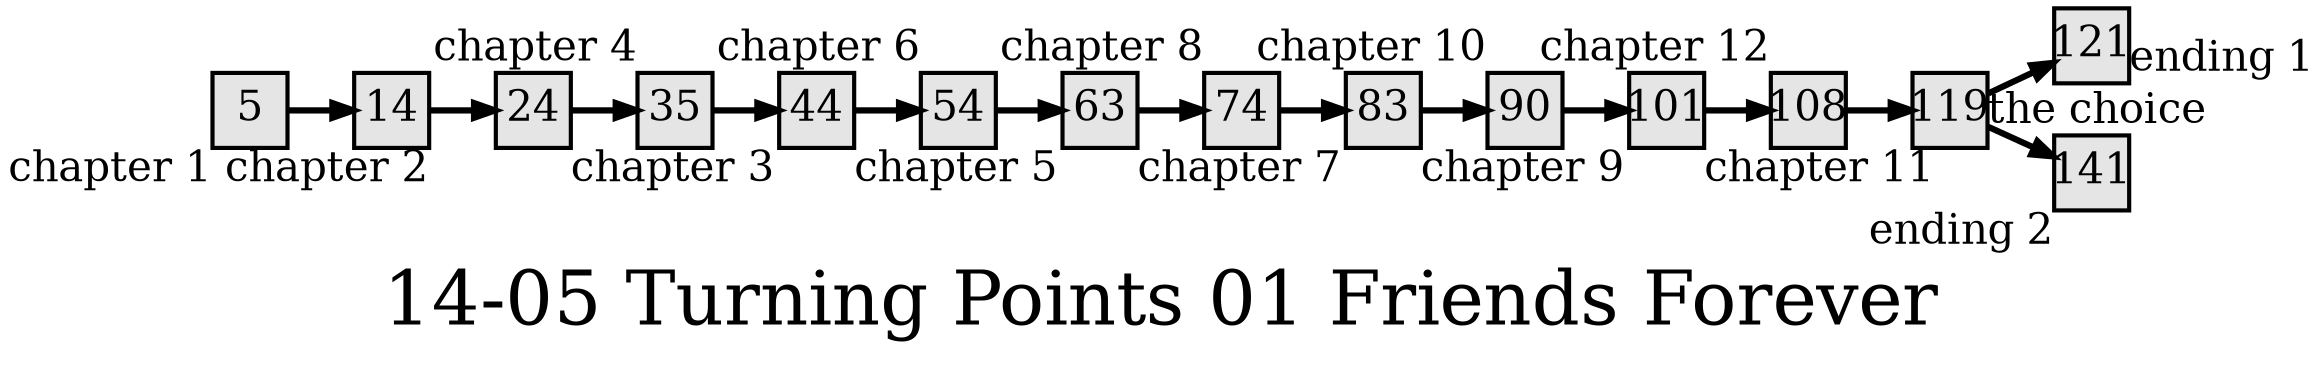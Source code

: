 digraph g{
  graph [ label="14-05 Turning Points 01 Friends Forever" rankdir=LR, ordering=out, fontsize=36, nodesep="0.35", ranksep="0.45"];
  node  [shape=rect, penwidth=2, fontsize=20, style=filled, fillcolor=grey90, margin="0,0", labelfloat=true, regular=true, fixedsize=true];
  edge  [labelfloat=true, penwidth=3, fontsize=12];
  5	[ xlabel="chapter 1" ];
  5 -> 14;
  14	[ xlabel="chapter 2" ];
  14 -> 24;
  24	[ xlabel="chapter 3" ];
  24 -> 35;
  35	[ xlabel="chapter 4" ];
  35 -> 44;
  44	[ xlabel="chapter 5" ];
  44 -> 54;
  54	[ xlabel="chapter 6" ];
  54 -> 63;
  63	[ xlabel="chapter 7" ];
  63 -> 74;
  74	[ xlabel="chapter 8" ];
  74 -> 83;
  83	[ xlabel="chapter 9" ];
  83 -> 90;
  90	[ xlabel="chapter 10" ];
  90 -> 101;
  101	[ xlabel="chapter 11" ];
  101 -> 108;
  108	[ xlabel="chapter 12" ];
  108 -> 119;
  119	[ xlabel="the choice" ];
  119 -> 121;
  119 -> 141;
  121	[ xlabel="ending 1" ];
  141	[ xlabel="ending 2" ];
}


